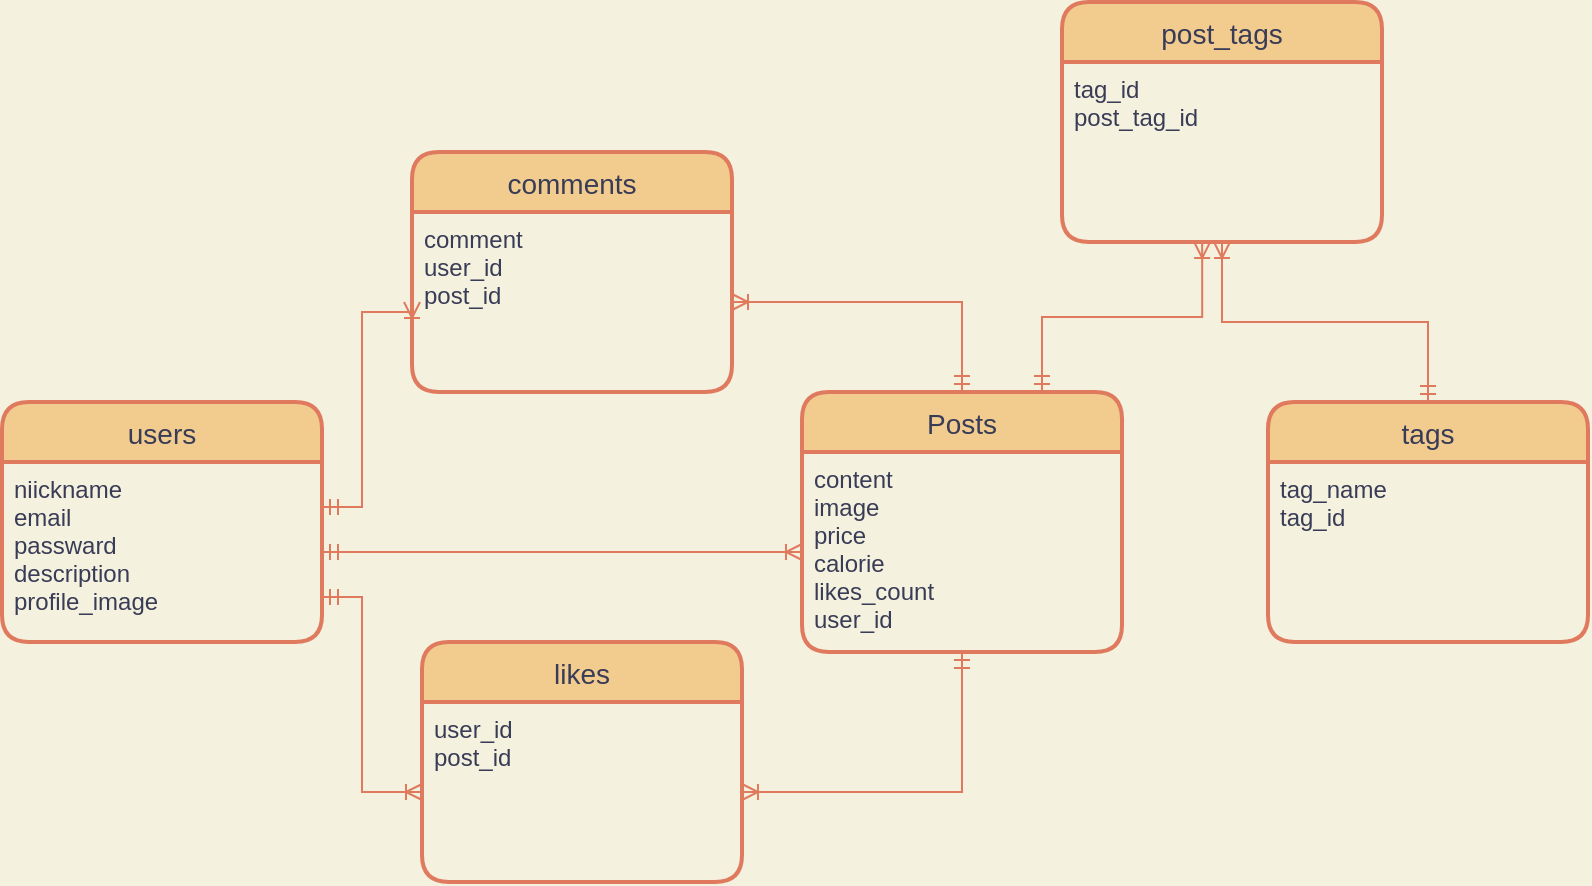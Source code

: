 <mxfile>
    <diagram id="G64_uot1qrIynih1f19p" name="ページ1">
        <mxGraphModel dx="997" dy="576" grid="0" gridSize="10" guides="1" tooltips="1" connect="1" arrows="1" fold="1" page="1" pageScale="1" pageWidth="850" pageHeight="1100" background="#F4F1DE" math="0" shadow="0">
            <root>
                <mxCell id="0"/>
                <mxCell id="1" parent="0"/>
                <mxCell id="12" value="users" style="swimlane;childLayout=stackLayout;horizontal=1;startSize=30;horizontalStack=0;rounded=1;fontSize=14;fontStyle=0;strokeWidth=2;resizeParent=0;resizeLast=1;shadow=0;dashed=0;align=center;fillColor=#F2CC8F;strokeColor=#E07A5F;fontColor=#393C56;" parent="1" vertex="1">
                    <mxGeometry x="10" y="360" width="160" height="120" as="geometry"/>
                </mxCell>
                <mxCell id="13" value="niickname&#10;email&#10;passward&#10;description&#10;profile_image" style="align=left;strokeColor=none;fillColor=none;spacingLeft=4;fontSize=12;verticalAlign=top;resizable=0;rotatable=0;part=1;fontColor=#393C56;" parent="12" vertex="1">
                    <mxGeometry y="30" width="160" height="90" as="geometry"/>
                </mxCell>
                <mxCell id="53" style="edgeStyle=orthogonalEdgeStyle;rounded=0;orthogonalLoop=1;jettySize=auto;html=1;exitX=0.75;exitY=0;exitDx=0;exitDy=0;entryX=0.438;entryY=1;entryDx=0;entryDy=0;entryPerimeter=0;endArrow=ERoneToMany;endFill=0;startArrow=ERmandOne;startFill=0;labelBackgroundColor=#F4F1DE;strokeColor=#E07A5F;fontColor=#393C56;" parent="1" source="23" target="52" edge="1">
                    <mxGeometry relative="1" as="geometry"/>
                </mxCell>
                <mxCell id="23" value="Posts" style="swimlane;childLayout=stackLayout;horizontal=1;startSize=30;horizontalStack=0;rounded=1;fontSize=14;fontStyle=0;strokeWidth=2;resizeParent=0;resizeLast=1;shadow=0;dashed=0;align=center;fillColor=#F2CC8F;strokeColor=#E07A5F;fontColor=#393C56;" parent="1" vertex="1">
                    <mxGeometry x="410" y="355" width="160" height="130" as="geometry"/>
                </mxCell>
                <mxCell id="24" value="content&#10;image&#10;price&#10;calorie&#10;likes_count&#10;user_id&#10;" style="align=left;strokeColor=none;fillColor=none;spacingLeft=4;fontSize=12;verticalAlign=top;resizable=0;rotatable=0;part=1;fontColor=#393C56;" parent="23" vertex="1">
                    <mxGeometry y="30" width="160" height="100" as="geometry"/>
                </mxCell>
                <mxCell id="26" value="comments" style="swimlane;childLayout=stackLayout;horizontal=1;startSize=30;horizontalStack=0;rounded=1;fontSize=14;fontStyle=0;strokeWidth=2;resizeParent=0;resizeLast=1;shadow=0;dashed=0;align=center;fillColor=#F2CC8F;strokeColor=#E07A5F;fontColor=#393C56;" parent="1" vertex="1">
                    <mxGeometry x="215" y="235" width="160" height="120" as="geometry"/>
                </mxCell>
                <mxCell id="27" value="comment&#10;user_id&#10;post_id" style="align=left;strokeColor=none;fillColor=none;spacingLeft=4;fontSize=12;verticalAlign=top;resizable=0;rotatable=0;part=1;fontColor=#393C56;" parent="26" vertex="1">
                    <mxGeometry y="30" width="160" height="90" as="geometry"/>
                </mxCell>
                <mxCell id="30" value="likes" style="swimlane;childLayout=stackLayout;horizontal=1;startSize=30;horizontalStack=0;rounded=1;fontSize=14;fontStyle=0;strokeWidth=2;resizeParent=0;resizeLast=1;shadow=0;dashed=0;align=center;fillColor=#F2CC8F;strokeColor=#E07A5F;fontColor=#393C56;" parent="1" vertex="1">
                    <mxGeometry x="220" y="480" width="160" height="120" as="geometry"/>
                </mxCell>
                <mxCell id="32" value="user_id&#10;post_id" style="align=left;strokeColor=none;fillColor=none;spacingLeft=4;fontSize=12;verticalAlign=top;resizable=0;rotatable=0;part=1;fontColor=#393C56;" parent="30" vertex="1">
                    <mxGeometry y="30" width="160" height="90" as="geometry"/>
                </mxCell>
                <mxCell id="33" style="edgeStyle=orthogonalEdgeStyle;rounded=0;orthogonalLoop=1;jettySize=auto;html=1;exitX=1;exitY=0.25;exitDx=0;exitDy=0;entryX=0;entryY=0.5;entryDx=0;entryDy=0;endArrow=ERoneToMany;endFill=0;startArrow=ERmandOne;startFill=0;labelBackgroundColor=#F4F1DE;strokeColor=#E07A5F;fontColor=#393C56;" parent="1" source="13" target="27" edge="1">
                    <mxGeometry relative="1" as="geometry">
                        <Array as="points">
                            <mxPoint x="190" y="413"/>
                            <mxPoint x="190" y="315"/>
                        </Array>
                    </mxGeometry>
                </mxCell>
                <mxCell id="39" style="edgeStyle=orthogonalEdgeStyle;rounded=0;orthogonalLoop=1;jettySize=auto;html=1;exitX=1;exitY=0.5;exitDx=0;exitDy=0;entryX=0;entryY=0.5;entryDx=0;entryDy=0;endArrow=ERoneToMany;endFill=0;startArrow=ERmandOne;startFill=0;labelBackgroundColor=#F4F1DE;strokeColor=#E07A5F;fontColor=#393C56;" parent="1" source="13" target="24" edge="1">
                    <mxGeometry relative="1" as="geometry"/>
                </mxCell>
                <mxCell id="41" style="edgeStyle=orthogonalEdgeStyle;rounded=0;orthogonalLoop=1;jettySize=auto;html=1;exitX=1;exitY=0.5;exitDx=0;exitDy=0;entryX=0.5;entryY=0;entryDx=0;entryDy=0;startArrow=ERoneToMany;startFill=0;endArrow=ERmandOne;endFill=0;labelBackgroundColor=#F4F1DE;strokeColor=#E07A5F;fontColor=#393C56;" parent="1" source="27" target="23" edge="1">
                    <mxGeometry relative="1" as="geometry"/>
                </mxCell>
                <mxCell id="43" value="tags" style="swimlane;childLayout=stackLayout;horizontal=1;startSize=30;horizontalStack=0;rounded=1;fontSize=14;fontStyle=0;strokeWidth=2;resizeParent=0;resizeLast=1;shadow=0;dashed=0;align=center;fillColor=#F2CC8F;strokeColor=#E07A5F;fontColor=#393C56;" parent="1" vertex="1">
                    <mxGeometry x="643" y="360" width="160" height="120" as="geometry"/>
                </mxCell>
                <mxCell id="44" value="tag_name&#10;tag_id" style="align=left;strokeColor=none;fillColor=none;spacingLeft=4;fontSize=12;verticalAlign=top;resizable=0;rotatable=0;part=1;fontColor=#393C56;" parent="43" vertex="1">
                    <mxGeometry y="30" width="160" height="90" as="geometry"/>
                </mxCell>
                <mxCell id="51" value="post_tags" style="swimlane;childLayout=stackLayout;horizontal=1;startSize=30;horizontalStack=0;rounded=1;fontSize=14;fontStyle=0;strokeWidth=2;resizeParent=0;resizeLast=1;shadow=0;dashed=0;align=center;fillColor=#F2CC8F;strokeColor=#E07A5F;fontColor=#393C56;" parent="1" vertex="1">
                    <mxGeometry x="540" y="160" width="160" height="120" as="geometry"/>
                </mxCell>
                <mxCell id="52" value="tag_id&#10;post_tag_id&#10;" style="align=left;strokeColor=none;fillColor=none;spacingLeft=4;fontSize=12;verticalAlign=top;resizable=0;rotatable=0;part=1;fontColor=#393C56;" parent="51" vertex="1">
                    <mxGeometry y="30" width="160" height="90" as="geometry"/>
                </mxCell>
                <mxCell id="54" style="edgeStyle=orthogonalEdgeStyle;rounded=0;orthogonalLoop=1;jettySize=auto;html=1;exitX=0.5;exitY=1;exitDx=0;exitDy=0;entryX=0.5;entryY=0;entryDx=0;entryDy=0;endArrow=ERmandOne;endFill=0;startArrow=ERoneToMany;startFill=0;labelBackgroundColor=#F4F1DE;strokeColor=#E07A5F;fontColor=#393C56;" parent="1" source="52" target="43" edge="1">
                    <mxGeometry relative="1" as="geometry"/>
                </mxCell>
                <mxCell id="57" style="edgeStyle=orthogonalEdgeStyle;rounded=0;orthogonalLoop=1;jettySize=auto;html=1;exitX=1;exitY=0.75;exitDx=0;exitDy=0;entryX=0;entryY=0.5;entryDx=0;entryDy=0;startArrow=ERmandOne;startFill=0;endArrow=ERoneToMany;endFill=0;labelBackgroundColor=#F4F1DE;strokeColor=#E07A5F;fontColor=#393C56;" parent="1" source="13" target="32" edge="1">
                    <mxGeometry relative="1" as="geometry">
                        <Array as="points">
                            <mxPoint x="190" y="458"/>
                            <mxPoint x="190" y="555"/>
                        </Array>
                    </mxGeometry>
                </mxCell>
                <mxCell id="61" style="edgeStyle=orthogonalEdgeStyle;rounded=0;orthogonalLoop=1;jettySize=auto;html=1;exitX=0.5;exitY=1;exitDx=0;exitDy=0;entryX=1;entryY=0.5;entryDx=0;entryDy=0;startArrow=ERmandOne;startFill=0;endArrow=ERoneToMany;endFill=0;labelBackgroundColor=#F4F1DE;strokeColor=#E07A5F;fontColor=#393C56;" parent="1" source="24" target="32" edge="1">
                    <mxGeometry relative="1" as="geometry"/>
                </mxCell>
            </root>
        </mxGraphModel>
    </diagram>
</mxfile>